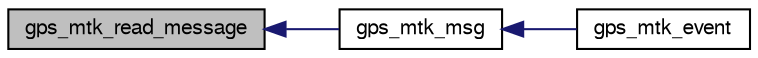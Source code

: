 digraph "gps_mtk_read_message"
{
  edge [fontname="FreeSans",fontsize="10",labelfontname="FreeSans",labelfontsize="10"];
  node [fontname="FreeSans",fontsize="10",shape=record];
  rankdir="LR";
  Node1 [label="gps_mtk_read_message",height=0.2,width=0.4,color="black", fillcolor="grey75", style="filled", fontcolor="black"];
  Node1 -> Node2 [dir="back",color="midnightblue",fontsize="10",style="solid",fontname="FreeSans"];
  Node2 [label="gps_mtk_msg",height=0.2,width=0.4,color="black", fillcolor="white", style="filled",URL="$gps__mtk_8c.html#a0323467da4b8603fecd6110b401c5a7d"];
  Node2 -> Node3 [dir="back",color="midnightblue",fontsize="10",style="solid",fontname="FreeSans"];
  Node3 [label="gps_mtk_event",height=0.2,width=0.4,color="black", fillcolor="white", style="filled",URL="$gps__mtk_8h.html#a3bda5c48225bc464a4d6a326f32c123d"];
}
